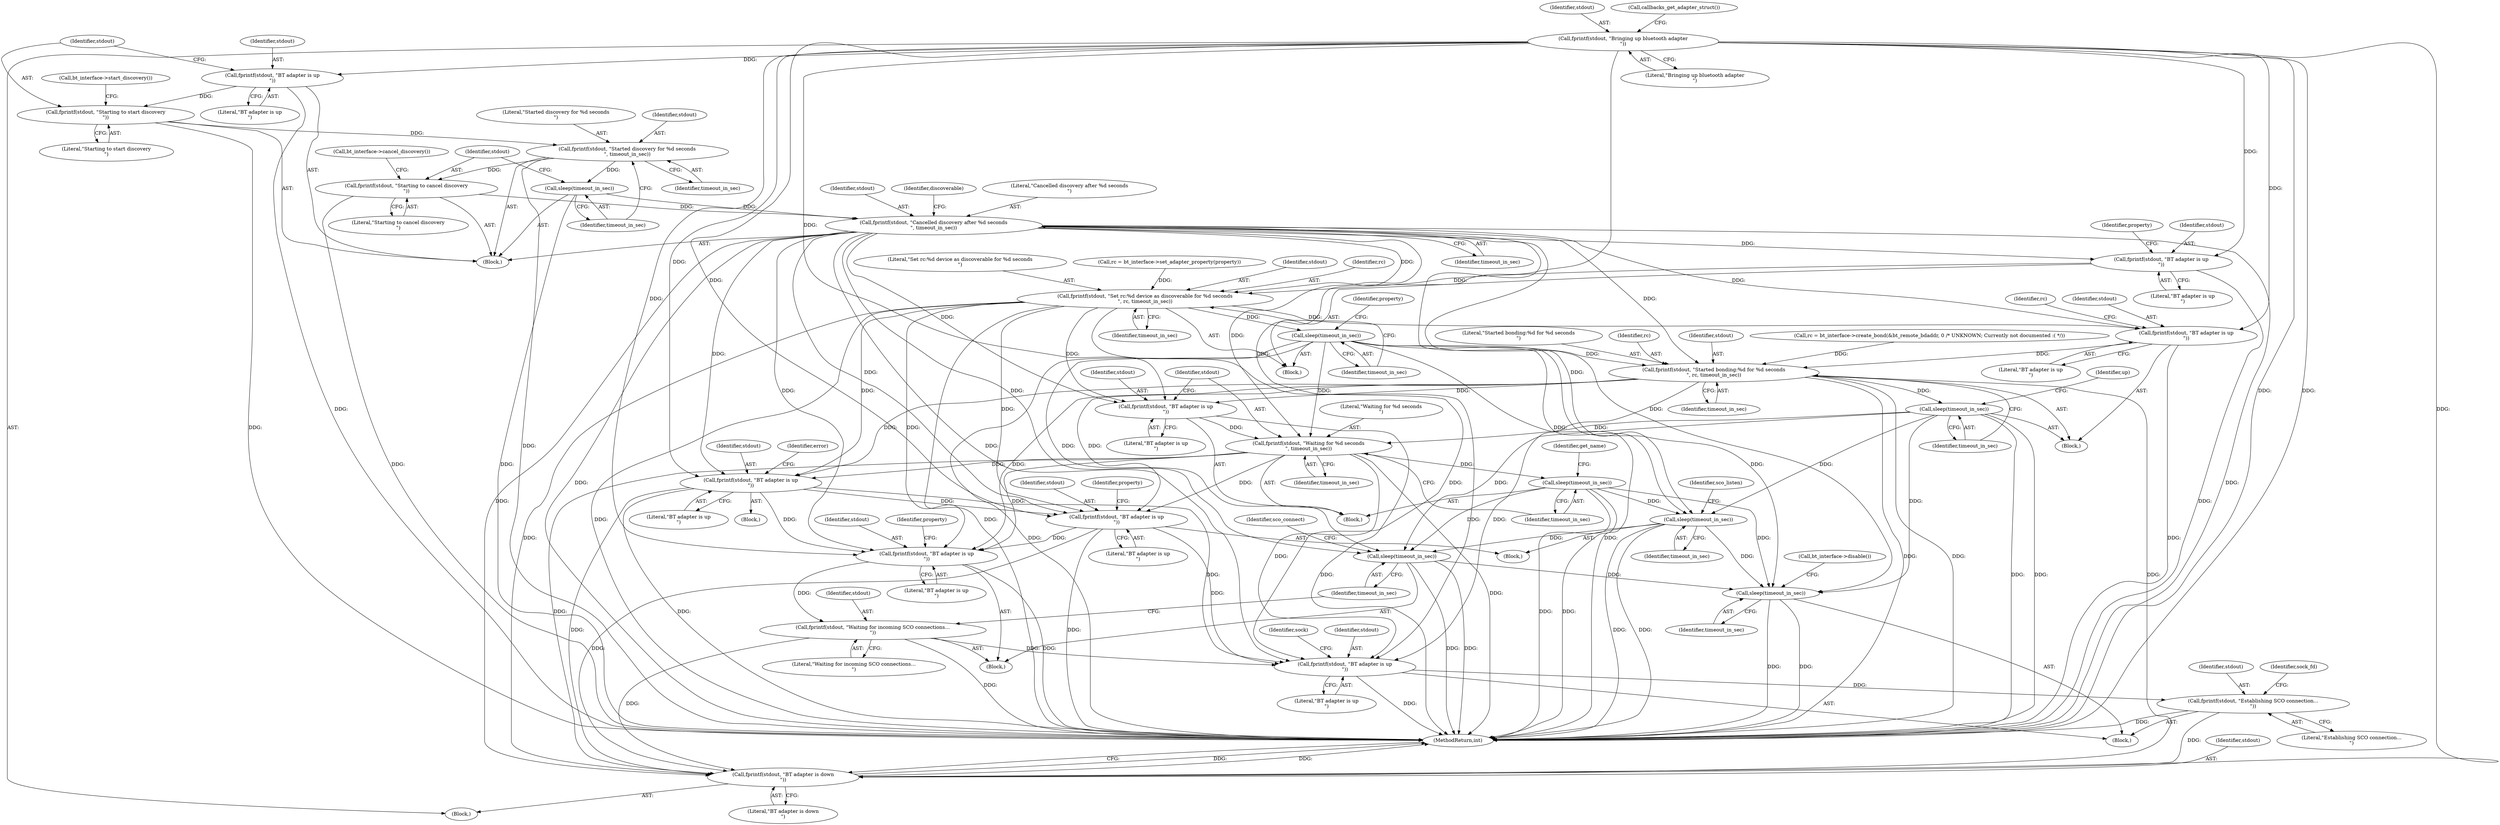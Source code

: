 digraph "0_Android_37c88107679d36c419572732b4af6e18bb2f7dce_6@API" {
"1000210" [label="(Call,fprintf(stdout, \"Started discovery for %d seconds\n\", timeout_in_sec))"];
"1000204" [label="(Call,fprintf(stdout, \"Starting to start discovery\n\"))"];
"1000201" [label="(Call,fprintf(stdout, \"BT adapter is up\n\"))"];
"1000181" [label="(Call,fprintf(stdout, \"Bringing up bluetooth adapter\n\"))"];
"1000214" [label="(Call,sleep(timeout_in_sec))"];
"1000222" [label="(Call,fprintf(stdout, \"Cancelled discovery after %d seconds\n\", timeout_in_sec))"];
"1000233" [label="(Call,fprintf(stdout, \"BT adapter is up\n\"))"];
"1000246" [label="(Call,fprintf(stdout, \"Set rc:%d device as discoverable for %d seconds\n\", rc, timeout_in_sec))"];
"1000251" [label="(Call,sleep(timeout_in_sec))"];
"1000282" [label="(Call,fprintf(stdout, \"Started bonding:%d for %d seconds\n\", rc, timeout_in_sec))"];
"1000287" [label="(Call,sleep(timeout_in_sec))"];
"1000299" [label="(Call,fprintf(stdout, \"Waiting for %d seconds\n\", timeout_in_sec))"];
"1000303" [label="(Call,sleep(timeout_in_sec))"];
"1000405" [label="(Call,sleep(timeout_in_sec))"];
"1000490" [label="(Call,sleep(timeout_in_sec))"];
"1000578" [label="(Call,sleep(timeout_in_sec))"];
"1000312" [label="(Call,fprintf(stdout, \"BT adapter is up\n\"))"];
"1000359" [label="(Call,fprintf(stdout, \"BT adapter is up\n\"))"];
"1000414" [label="(Call,fprintf(stdout, \"BT adapter is up\n\"))"];
"1000487" [label="(Call,fprintf(stdout, \"Waiting for incoming SCO connections...\n\"))"];
"1000509" [label="(Call,fprintf(stdout, \"BT adapter is up\n\"))"];
"1000549" [label="(Call,fprintf(stdout, \"Establishing SCO connection...\n\"))"];
"1000583" [label="(Call,fprintf(stdout, \"BT adapter is down\n\"))"];
"1000296" [label="(Call,fprintf(stdout, \"BT adapter is up\n\"))"];
"1000272" [label="(Call,fprintf(stdout, \"BT adapter is up\n\"))"];
"1000216" [label="(Call,fprintf(stdout, \"Starting to cancel discovery\n\"))"];
"1000204" [label="(Call,fprintf(stdout, \"Starting to start discovery\n\"))"];
"1000296" [label="(Call,fprintf(stdout, \"BT adapter is up\n\"))"];
"1000257" [label="(Block,)"];
"1000217" [label="(Identifier,stdout)"];
"1000284" [label="(Literal,\"Started bonding:%d for %d seconds\n\")"];
"1000581" [label="(Call,bt_interface->disable())"];
"1000297" [label="(Identifier,stdout)"];
"1000514" [label="(Identifier,sock)"];
"1000409" [label="(Block,)"];
"1000510" [label="(Identifier,stdout)"];
"1000304" [label="(Identifier,timeout_in_sec)"];
"1000228" [label="(Block,)"];
"1000419" [label="(Identifier,property)"];
"1000550" [label="(Identifier,stdout)"];
"1000248" [label="(Literal,\"Set rc:%d device as discoverable for %d seconds\n\")"];
"1000181" [label="(Call,fprintf(stdout, \"Bringing up bluetooth adapter\n\"))"];
"1000299" [label="(Call,fprintf(stdout, \"Waiting for %d seconds\n\", timeout_in_sec))"];
"1000511" [label="(Literal,\"BT adapter is up\n\")"];
"1000206" [label="(Literal,\"Starting to start discovery\n\")"];
"1000491" [label="(Identifier,timeout_in_sec)"];
"1000313" [label="(Identifier,stdout)"];
"1000285" [label="(Identifier,rc)"];
"1000406" [label="(Identifier,timeout_in_sec)"];
"1000551" [label="(Literal,\"Establishing SCO connection...\n\")"];
"1000213" [label="(Identifier,timeout_in_sec)"];
"1000227" [label="(Identifier,discoverable)"];
"1000238" [label="(Identifier,property)"];
"1000183" [label="(Literal,\"Bringing up bluetooth adapter\n\")"];
"1000202" [label="(Identifier,stdout)"];
"1000583" [label="(Call,fprintf(stdout, \"BT adapter is down\n\"))"];
"1000251" [label="(Call,sleep(timeout_in_sec))"];
"1000291" [label="(Block,)"];
"1000414" [label="(Call,fprintf(stdout, \"BT adapter is up\n\"))"];
"1000216" [label="(Call,fprintf(stdout, \"Starting to cancel discovery\n\"))"];
"1000354" [label="(Block,)"];
"1000314" [label="(Literal,\"BT adapter is up\n\")"];
"1000306" [label="(Identifier,get_name)"];
"1000224" [label="(Literal,\"Cancelled discovery after %d seconds\n\")"];
"1000584" [label="(Identifier,stdout)"];
"1000277" [label="(Identifier,rc)"];
"1000415" [label="(Identifier,stdout)"];
"1000579" [label="(Identifier,timeout_in_sec)"];
"1000408" [label="(Identifier,sco_listen)"];
"1000242" [label="(Call,rc = bt_interface->set_adapter_property(property))"];
"1000416" [label="(Literal,\"BT adapter is up\n\")"];
"1000283" [label="(Identifier,stdout)"];
"1000208" [label="(Call,bt_interface->start_discovery())"];
"1000215" [label="(Identifier,timeout_in_sec)"];
"1000290" [label="(Identifier,up)"];
"1000585" [label="(Literal,\"BT adapter is down\n\")"];
"1000247" [label="(Identifier,stdout)"];
"1000249" [label="(Identifier,rc)"];
"1000364" [label="(Identifier,property)"];
"1000246" [label="(Call,fprintf(stdout, \"Set rc:%d device as discoverable for %d seconds\n\", rc, timeout_in_sec))"];
"1000212" [label="(Literal,\"Started discovery for %d seconds\n\")"];
"1000196" [label="(Block,)"];
"1000225" [label="(Identifier,timeout_in_sec)"];
"1000493" [label="(Identifier,sco_connect)"];
"1000302" [label="(Identifier,timeout_in_sec)"];
"1000488" [label="(Identifier,stdout)"];
"1000234" [label="(Identifier,stdout)"];
"1000182" [label="(Identifier,stdout)"];
"1000223" [label="(Identifier,stdout)"];
"1000218" [label="(Literal,\"Starting to cancel discovery\n\")"];
"1000361" [label="(Literal,\"BT adapter is up\n\")"];
"1000303" [label="(Call,sleep(timeout_in_sec))"];
"1000490" [label="(Call,sleep(timeout_in_sec))"];
"1000487" [label="(Call,fprintf(stdout, \"Waiting for incoming SCO connections...\n\"))"];
"1000250" [label="(Identifier,timeout_in_sec)"];
"1000214" [label="(Call,sleep(timeout_in_sec))"];
"1000312" [label="(Call,fprintf(stdout, \"BT adapter is up\n\"))"];
"1000205" [label="(Identifier,stdout)"];
"1000405" [label="(Call,sleep(timeout_in_sec))"];
"1000187" [label="(Call,callbacks_get_adapter_struct())"];
"1000211" [label="(Identifier,stdout)"];
"1000578" [label="(Call,sleep(timeout_in_sec))"];
"1000288" [label="(Identifier,timeout_in_sec)"];
"1000318" [label="(Identifier,error)"];
"1000233" [label="(Call,fprintf(stdout, \"BT adapter is up\n\"))"];
"1000301" [label="(Literal,\"Waiting for %d seconds\n\")"];
"1000307" [label="(Block,)"];
"1000360" [label="(Identifier,stdout)"];
"1000282" [label="(Call,fprintf(stdout, \"Started bonding:%d for %d seconds\n\", rc, timeout_in_sec))"];
"1000235" [label="(Literal,\"BT adapter is up\n\")"];
"1000274" [label="(Literal,\"BT adapter is up\n\")"];
"1000489" [label="(Literal,\"Waiting for incoming SCO connections...\n\")"];
"1000359" [label="(Call,fprintf(stdout, \"BT adapter is up\n\"))"];
"1000210" [label="(Call,fprintf(stdout, \"Started discovery for %d seconds\n\", timeout_in_sec))"];
"1000104" [label="(Block,)"];
"1000494" [label="(Block,)"];
"1000554" [label="(Identifier,sock_fd)"];
"1000273" [label="(Identifier,stdout)"];
"1000203" [label="(Literal,\"BT adapter is up\n\")"];
"1000254" [label="(Identifier,property)"];
"1000286" [label="(Identifier,timeout_in_sec)"];
"1000201" [label="(Call,fprintf(stdout, \"BT adapter is up\n\"))"];
"1000586" [label="(MethodReturn,int)"];
"1000272" [label="(Call,fprintf(stdout, \"BT adapter is up\n\"))"];
"1000300" [label="(Identifier,stdout)"];
"1000220" [label="(Call,bt_interface->cancel_discovery())"];
"1000287" [label="(Call,sleep(timeout_in_sec))"];
"1000298" [label="(Literal,\"BT adapter is up\n\")"];
"1000549" [label="(Call,fprintf(stdout, \"Establishing SCO connection...\n\"))"];
"1000252" [label="(Identifier,timeout_in_sec)"];
"1000509" [label="(Call,fprintf(stdout, \"BT adapter is up\n\"))"];
"1000276" [label="(Call,rc = bt_interface->create_bond(&bt_remote_bdaddr, 0 /* UNKNOWN; Currently not documented :( */))"];
"1000222" [label="(Call,fprintf(stdout, \"Cancelled discovery after %d seconds\n\", timeout_in_sec))"];
"1000210" -> "1000196"  [label="AST: "];
"1000210" -> "1000213"  [label="CFG: "];
"1000211" -> "1000210"  [label="AST: "];
"1000212" -> "1000210"  [label="AST: "];
"1000213" -> "1000210"  [label="AST: "];
"1000215" -> "1000210"  [label="CFG: "];
"1000210" -> "1000586"  [label="DDG: "];
"1000204" -> "1000210"  [label="DDG: "];
"1000210" -> "1000214"  [label="DDG: "];
"1000210" -> "1000216"  [label="DDG: "];
"1000204" -> "1000196"  [label="AST: "];
"1000204" -> "1000206"  [label="CFG: "];
"1000205" -> "1000204"  [label="AST: "];
"1000206" -> "1000204"  [label="AST: "];
"1000208" -> "1000204"  [label="CFG: "];
"1000204" -> "1000586"  [label="DDG: "];
"1000201" -> "1000204"  [label="DDG: "];
"1000201" -> "1000196"  [label="AST: "];
"1000201" -> "1000203"  [label="CFG: "];
"1000202" -> "1000201"  [label="AST: "];
"1000203" -> "1000201"  [label="AST: "];
"1000205" -> "1000201"  [label="CFG: "];
"1000201" -> "1000586"  [label="DDG: "];
"1000181" -> "1000201"  [label="DDG: "];
"1000181" -> "1000104"  [label="AST: "];
"1000181" -> "1000183"  [label="CFG: "];
"1000182" -> "1000181"  [label="AST: "];
"1000183" -> "1000181"  [label="AST: "];
"1000187" -> "1000181"  [label="CFG: "];
"1000181" -> "1000586"  [label="DDG: "];
"1000181" -> "1000586"  [label="DDG: "];
"1000181" -> "1000233"  [label="DDG: "];
"1000181" -> "1000272"  [label="DDG: "];
"1000181" -> "1000296"  [label="DDG: "];
"1000181" -> "1000312"  [label="DDG: "];
"1000181" -> "1000359"  [label="DDG: "];
"1000181" -> "1000414"  [label="DDG: "];
"1000181" -> "1000509"  [label="DDG: "];
"1000181" -> "1000583"  [label="DDG: "];
"1000214" -> "1000196"  [label="AST: "];
"1000214" -> "1000215"  [label="CFG: "];
"1000215" -> "1000214"  [label="AST: "];
"1000217" -> "1000214"  [label="CFG: "];
"1000214" -> "1000586"  [label="DDG: "];
"1000214" -> "1000222"  [label="DDG: "];
"1000222" -> "1000196"  [label="AST: "];
"1000222" -> "1000225"  [label="CFG: "];
"1000223" -> "1000222"  [label="AST: "];
"1000224" -> "1000222"  [label="AST: "];
"1000225" -> "1000222"  [label="AST: "];
"1000227" -> "1000222"  [label="CFG: "];
"1000222" -> "1000586"  [label="DDG: "];
"1000222" -> "1000586"  [label="DDG: "];
"1000216" -> "1000222"  [label="DDG: "];
"1000222" -> "1000233"  [label="DDG: "];
"1000222" -> "1000246"  [label="DDG: "];
"1000222" -> "1000272"  [label="DDG: "];
"1000222" -> "1000282"  [label="DDG: "];
"1000222" -> "1000296"  [label="DDG: "];
"1000222" -> "1000299"  [label="DDG: "];
"1000222" -> "1000312"  [label="DDG: "];
"1000222" -> "1000359"  [label="DDG: "];
"1000222" -> "1000405"  [label="DDG: "];
"1000222" -> "1000414"  [label="DDG: "];
"1000222" -> "1000490"  [label="DDG: "];
"1000222" -> "1000509"  [label="DDG: "];
"1000222" -> "1000578"  [label="DDG: "];
"1000222" -> "1000583"  [label="DDG: "];
"1000233" -> "1000228"  [label="AST: "];
"1000233" -> "1000235"  [label="CFG: "];
"1000234" -> "1000233"  [label="AST: "];
"1000235" -> "1000233"  [label="AST: "];
"1000238" -> "1000233"  [label="CFG: "];
"1000233" -> "1000586"  [label="DDG: "];
"1000233" -> "1000246"  [label="DDG: "];
"1000246" -> "1000228"  [label="AST: "];
"1000246" -> "1000250"  [label="CFG: "];
"1000247" -> "1000246"  [label="AST: "];
"1000248" -> "1000246"  [label="AST: "];
"1000249" -> "1000246"  [label="AST: "];
"1000250" -> "1000246"  [label="AST: "];
"1000252" -> "1000246"  [label="CFG: "];
"1000246" -> "1000586"  [label="DDG: "];
"1000246" -> "1000586"  [label="DDG: "];
"1000242" -> "1000246"  [label="DDG: "];
"1000246" -> "1000251"  [label="DDG: "];
"1000246" -> "1000272"  [label="DDG: "];
"1000246" -> "1000296"  [label="DDG: "];
"1000246" -> "1000312"  [label="DDG: "];
"1000246" -> "1000359"  [label="DDG: "];
"1000246" -> "1000414"  [label="DDG: "];
"1000246" -> "1000509"  [label="DDG: "];
"1000246" -> "1000583"  [label="DDG: "];
"1000251" -> "1000228"  [label="AST: "];
"1000251" -> "1000252"  [label="CFG: "];
"1000252" -> "1000251"  [label="AST: "];
"1000254" -> "1000251"  [label="CFG: "];
"1000251" -> "1000586"  [label="DDG: "];
"1000251" -> "1000586"  [label="DDG: "];
"1000251" -> "1000282"  [label="DDG: "];
"1000251" -> "1000299"  [label="DDG: "];
"1000251" -> "1000405"  [label="DDG: "];
"1000251" -> "1000490"  [label="DDG: "];
"1000251" -> "1000578"  [label="DDG: "];
"1000282" -> "1000257"  [label="AST: "];
"1000282" -> "1000286"  [label="CFG: "];
"1000283" -> "1000282"  [label="AST: "];
"1000284" -> "1000282"  [label="AST: "];
"1000285" -> "1000282"  [label="AST: "];
"1000286" -> "1000282"  [label="AST: "];
"1000288" -> "1000282"  [label="CFG: "];
"1000282" -> "1000586"  [label="DDG: "];
"1000282" -> "1000586"  [label="DDG: "];
"1000272" -> "1000282"  [label="DDG: "];
"1000276" -> "1000282"  [label="DDG: "];
"1000282" -> "1000287"  [label="DDG: "];
"1000282" -> "1000296"  [label="DDG: "];
"1000282" -> "1000312"  [label="DDG: "];
"1000282" -> "1000359"  [label="DDG: "];
"1000282" -> "1000414"  [label="DDG: "];
"1000282" -> "1000509"  [label="DDG: "];
"1000282" -> "1000583"  [label="DDG: "];
"1000287" -> "1000257"  [label="AST: "];
"1000287" -> "1000288"  [label="CFG: "];
"1000288" -> "1000287"  [label="AST: "];
"1000290" -> "1000287"  [label="CFG: "];
"1000287" -> "1000586"  [label="DDG: "];
"1000287" -> "1000586"  [label="DDG: "];
"1000287" -> "1000299"  [label="DDG: "];
"1000287" -> "1000405"  [label="DDG: "];
"1000287" -> "1000490"  [label="DDG: "];
"1000287" -> "1000578"  [label="DDG: "];
"1000299" -> "1000291"  [label="AST: "];
"1000299" -> "1000302"  [label="CFG: "];
"1000300" -> "1000299"  [label="AST: "];
"1000301" -> "1000299"  [label="AST: "];
"1000302" -> "1000299"  [label="AST: "];
"1000304" -> "1000299"  [label="CFG: "];
"1000299" -> "1000586"  [label="DDG: "];
"1000296" -> "1000299"  [label="DDG: "];
"1000299" -> "1000303"  [label="DDG: "];
"1000299" -> "1000312"  [label="DDG: "];
"1000299" -> "1000359"  [label="DDG: "];
"1000299" -> "1000414"  [label="DDG: "];
"1000299" -> "1000509"  [label="DDG: "];
"1000299" -> "1000583"  [label="DDG: "];
"1000303" -> "1000291"  [label="AST: "];
"1000303" -> "1000304"  [label="CFG: "];
"1000304" -> "1000303"  [label="AST: "];
"1000306" -> "1000303"  [label="CFG: "];
"1000303" -> "1000586"  [label="DDG: "];
"1000303" -> "1000586"  [label="DDG: "];
"1000303" -> "1000405"  [label="DDG: "];
"1000303" -> "1000490"  [label="DDG: "];
"1000303" -> "1000578"  [label="DDG: "];
"1000405" -> "1000354"  [label="AST: "];
"1000405" -> "1000406"  [label="CFG: "];
"1000406" -> "1000405"  [label="AST: "];
"1000408" -> "1000405"  [label="CFG: "];
"1000405" -> "1000586"  [label="DDG: "];
"1000405" -> "1000586"  [label="DDG: "];
"1000405" -> "1000490"  [label="DDG: "];
"1000405" -> "1000578"  [label="DDG: "];
"1000490" -> "1000409"  [label="AST: "];
"1000490" -> "1000491"  [label="CFG: "];
"1000491" -> "1000490"  [label="AST: "];
"1000493" -> "1000490"  [label="CFG: "];
"1000490" -> "1000586"  [label="DDG: "];
"1000490" -> "1000586"  [label="DDG: "];
"1000490" -> "1000578"  [label="DDG: "];
"1000578" -> "1000494"  [label="AST: "];
"1000578" -> "1000579"  [label="CFG: "];
"1000579" -> "1000578"  [label="AST: "];
"1000581" -> "1000578"  [label="CFG: "];
"1000578" -> "1000586"  [label="DDG: "];
"1000578" -> "1000586"  [label="DDG: "];
"1000312" -> "1000307"  [label="AST: "];
"1000312" -> "1000314"  [label="CFG: "];
"1000313" -> "1000312"  [label="AST: "];
"1000314" -> "1000312"  [label="AST: "];
"1000318" -> "1000312"  [label="CFG: "];
"1000312" -> "1000586"  [label="DDG: "];
"1000312" -> "1000359"  [label="DDG: "];
"1000312" -> "1000414"  [label="DDG: "];
"1000312" -> "1000509"  [label="DDG: "];
"1000312" -> "1000583"  [label="DDG: "];
"1000359" -> "1000354"  [label="AST: "];
"1000359" -> "1000361"  [label="CFG: "];
"1000360" -> "1000359"  [label="AST: "];
"1000361" -> "1000359"  [label="AST: "];
"1000364" -> "1000359"  [label="CFG: "];
"1000359" -> "1000586"  [label="DDG: "];
"1000359" -> "1000414"  [label="DDG: "];
"1000359" -> "1000509"  [label="DDG: "];
"1000359" -> "1000583"  [label="DDG: "];
"1000414" -> "1000409"  [label="AST: "];
"1000414" -> "1000416"  [label="CFG: "];
"1000415" -> "1000414"  [label="AST: "];
"1000416" -> "1000414"  [label="AST: "];
"1000419" -> "1000414"  [label="CFG: "];
"1000414" -> "1000586"  [label="DDG: "];
"1000414" -> "1000487"  [label="DDG: "];
"1000487" -> "1000409"  [label="AST: "];
"1000487" -> "1000489"  [label="CFG: "];
"1000488" -> "1000487"  [label="AST: "];
"1000489" -> "1000487"  [label="AST: "];
"1000491" -> "1000487"  [label="CFG: "];
"1000487" -> "1000586"  [label="DDG: "];
"1000487" -> "1000509"  [label="DDG: "];
"1000487" -> "1000583"  [label="DDG: "];
"1000509" -> "1000494"  [label="AST: "];
"1000509" -> "1000511"  [label="CFG: "];
"1000510" -> "1000509"  [label="AST: "];
"1000511" -> "1000509"  [label="AST: "];
"1000514" -> "1000509"  [label="CFG: "];
"1000509" -> "1000586"  [label="DDG: "];
"1000509" -> "1000549"  [label="DDG: "];
"1000549" -> "1000494"  [label="AST: "];
"1000549" -> "1000551"  [label="CFG: "];
"1000550" -> "1000549"  [label="AST: "];
"1000551" -> "1000549"  [label="AST: "];
"1000554" -> "1000549"  [label="CFG: "];
"1000549" -> "1000586"  [label="DDG: "];
"1000549" -> "1000583"  [label="DDG: "];
"1000583" -> "1000104"  [label="AST: "];
"1000583" -> "1000585"  [label="CFG: "];
"1000584" -> "1000583"  [label="AST: "];
"1000585" -> "1000583"  [label="AST: "];
"1000586" -> "1000583"  [label="CFG: "];
"1000583" -> "1000586"  [label="DDG: "];
"1000583" -> "1000586"  [label="DDG: "];
"1000296" -> "1000291"  [label="AST: "];
"1000296" -> "1000298"  [label="CFG: "];
"1000297" -> "1000296"  [label="AST: "];
"1000298" -> "1000296"  [label="AST: "];
"1000300" -> "1000296"  [label="CFG: "];
"1000296" -> "1000586"  [label="DDG: "];
"1000272" -> "1000257"  [label="AST: "];
"1000272" -> "1000274"  [label="CFG: "];
"1000273" -> "1000272"  [label="AST: "];
"1000274" -> "1000272"  [label="AST: "];
"1000277" -> "1000272"  [label="CFG: "];
"1000272" -> "1000586"  [label="DDG: "];
"1000216" -> "1000196"  [label="AST: "];
"1000216" -> "1000218"  [label="CFG: "];
"1000217" -> "1000216"  [label="AST: "];
"1000218" -> "1000216"  [label="AST: "];
"1000220" -> "1000216"  [label="CFG: "];
"1000216" -> "1000586"  [label="DDG: "];
}

